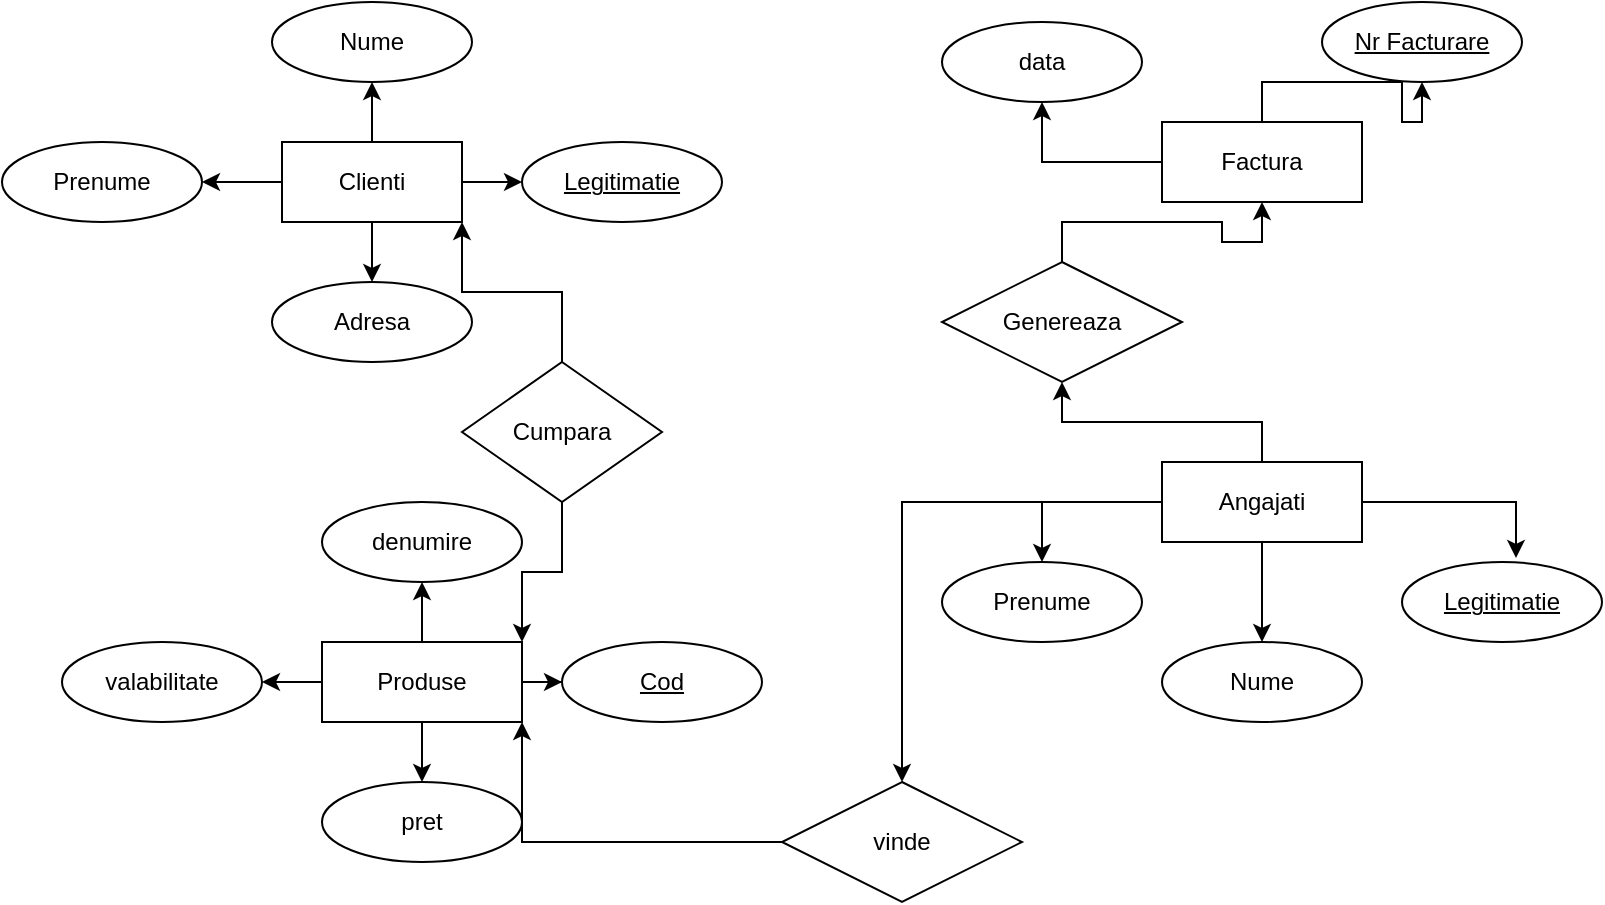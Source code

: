 <mxfile version="15.5.2" type="github">
  <diagram id="HjlKVbO1BZj7qX2o3LPB" name="Page-1">
    <mxGraphModel dx="2272" dy="794" grid="1" gridSize="10" guides="1" tooltips="1" connect="1" arrows="1" fold="1" page="1" pageScale="1" pageWidth="850" pageHeight="1100" math="0" shadow="0">
      <root>
        <mxCell id="0" />
        <mxCell id="1" parent="0" />
        <mxCell id="EPclqE42jFdDwtea3XzM-8" value="" style="edgeStyle=orthogonalEdgeStyle;rounded=0;orthogonalLoop=1;jettySize=auto;html=1;" edge="1" parent="1" source="EPclqE42jFdDwtea3XzM-2">
          <mxGeometry relative="1" as="geometry">
            <mxPoint x="250" y="150" as="targetPoint" />
          </mxGeometry>
        </mxCell>
        <mxCell id="EPclqE42jFdDwtea3XzM-30" value="" style="edgeStyle=orthogonalEdgeStyle;rounded=0;orthogonalLoop=1;jettySize=auto;html=1;" edge="1" parent="1" source="EPclqE42jFdDwtea3XzM-2" target="EPclqE42jFdDwtea3XzM-15">
          <mxGeometry relative="1" as="geometry" />
        </mxCell>
        <mxCell id="EPclqE42jFdDwtea3XzM-31" value="" style="edgeStyle=orthogonalEdgeStyle;rounded=0;orthogonalLoop=1;jettySize=auto;html=1;" edge="1" parent="1" source="EPclqE42jFdDwtea3XzM-2" target="EPclqE42jFdDwtea3XzM-11">
          <mxGeometry relative="1" as="geometry" />
        </mxCell>
        <mxCell id="EPclqE42jFdDwtea3XzM-32" value="" style="edgeStyle=orthogonalEdgeStyle;rounded=0;orthogonalLoop=1;jettySize=auto;html=1;" edge="1" parent="1" source="EPclqE42jFdDwtea3XzM-2" target="EPclqE42jFdDwtea3XzM-12">
          <mxGeometry relative="1" as="geometry" />
        </mxCell>
        <mxCell id="EPclqE42jFdDwtea3XzM-2" value="Clienti" style="whiteSpace=wrap;html=1;align=center;" vertex="1" parent="1">
          <mxGeometry x="130" y="130" width="90" height="40" as="geometry" />
        </mxCell>
        <mxCell id="EPclqE42jFdDwtea3XzM-11" value="Prenume" style="ellipse;whiteSpace=wrap;html=1;align=center;" vertex="1" parent="1">
          <mxGeometry x="-10" y="130" width="100" height="40" as="geometry" />
        </mxCell>
        <mxCell id="EPclqE42jFdDwtea3XzM-12" value="Nume" style="ellipse;whiteSpace=wrap;html=1;align=center;" vertex="1" parent="1">
          <mxGeometry x="125" y="60" width="100" height="40" as="geometry" />
        </mxCell>
        <mxCell id="EPclqE42jFdDwtea3XzM-15" value="Adresa" style="ellipse;whiteSpace=wrap;html=1;align=center;" vertex="1" parent="1">
          <mxGeometry x="125" y="200" width="100" height="40" as="geometry" />
        </mxCell>
        <mxCell id="EPclqE42jFdDwtea3XzM-22" value="" style="edgeStyle=orthogonalEdgeStyle;rounded=0;orthogonalLoop=1;jettySize=auto;html=1;" edge="1" parent="1" source="EPclqE42jFdDwtea3XzM-20" target="EPclqE42jFdDwtea3XzM-21">
          <mxGeometry relative="1" as="geometry" />
        </mxCell>
        <mxCell id="EPclqE42jFdDwtea3XzM-26" value="" style="edgeStyle=orthogonalEdgeStyle;rounded=0;orthogonalLoop=1;jettySize=auto;html=1;" edge="1" parent="1" source="EPclqE42jFdDwtea3XzM-20" target="EPclqE42jFdDwtea3XzM-23">
          <mxGeometry relative="1" as="geometry" />
        </mxCell>
        <mxCell id="EPclqE42jFdDwtea3XzM-27" value="" style="edgeStyle=orthogonalEdgeStyle;rounded=0;orthogonalLoop=1;jettySize=auto;html=1;" edge="1" parent="1" source="EPclqE42jFdDwtea3XzM-20" target="EPclqE42jFdDwtea3XzM-24">
          <mxGeometry relative="1" as="geometry" />
        </mxCell>
        <mxCell id="EPclqE42jFdDwtea3XzM-28" value="" style="edgeStyle=orthogonalEdgeStyle;rounded=0;orthogonalLoop=1;jettySize=auto;html=1;" edge="1" parent="1" source="EPclqE42jFdDwtea3XzM-20" target="EPclqE42jFdDwtea3XzM-25">
          <mxGeometry relative="1" as="geometry" />
        </mxCell>
        <mxCell id="EPclqE42jFdDwtea3XzM-20" value="Produse" style="whiteSpace=wrap;html=1;align=center;" vertex="1" parent="1">
          <mxGeometry x="150" y="380" width="100" height="40" as="geometry" />
        </mxCell>
        <mxCell id="EPclqE42jFdDwtea3XzM-21" value="Cod" style="ellipse;whiteSpace=wrap;html=1;align=center;fontStyle=4;" vertex="1" parent="1">
          <mxGeometry x="270" y="380" width="100" height="40" as="geometry" />
        </mxCell>
        <mxCell id="EPclqE42jFdDwtea3XzM-23" value="valabilitate" style="ellipse;whiteSpace=wrap;html=1;align=center;" vertex="1" parent="1">
          <mxGeometry x="20" y="380" width="100" height="40" as="geometry" />
        </mxCell>
        <mxCell id="EPclqE42jFdDwtea3XzM-24" value="pret" style="ellipse;whiteSpace=wrap;html=1;align=center;" vertex="1" parent="1">
          <mxGeometry x="150" y="450" width="100" height="40" as="geometry" />
        </mxCell>
        <mxCell id="EPclqE42jFdDwtea3XzM-25" value="denumire" style="ellipse;whiteSpace=wrap;html=1;align=center;" vertex="1" parent="1">
          <mxGeometry x="150" y="310" width="100" height="40" as="geometry" />
        </mxCell>
        <mxCell id="EPclqE42jFdDwtea3XzM-29" value="Legitimatie" style="ellipse;whiteSpace=wrap;html=1;align=center;fontStyle=4;" vertex="1" parent="1">
          <mxGeometry x="250" y="130" width="100" height="40" as="geometry" />
        </mxCell>
        <mxCell id="EPclqE42jFdDwtea3XzM-34" style="edgeStyle=orthogonalEdgeStyle;rounded=0;orthogonalLoop=1;jettySize=auto;html=1;entryX=1;entryY=1;entryDx=0;entryDy=0;" edge="1" parent="1" source="EPclqE42jFdDwtea3XzM-33" target="EPclqE42jFdDwtea3XzM-2">
          <mxGeometry relative="1" as="geometry" />
        </mxCell>
        <mxCell id="EPclqE42jFdDwtea3XzM-35" style="edgeStyle=orthogonalEdgeStyle;rounded=0;orthogonalLoop=1;jettySize=auto;html=1;entryX=1;entryY=0;entryDx=0;entryDy=0;" edge="1" parent="1" source="EPclqE42jFdDwtea3XzM-33" target="EPclqE42jFdDwtea3XzM-20">
          <mxGeometry relative="1" as="geometry" />
        </mxCell>
        <mxCell id="EPclqE42jFdDwtea3XzM-33" value="Cumpara" style="shape=rhombus;perimeter=rhombusPerimeter;whiteSpace=wrap;html=1;align=center;" vertex="1" parent="1">
          <mxGeometry x="220" y="240" width="100" height="70" as="geometry" />
        </mxCell>
        <mxCell id="EPclqE42jFdDwtea3XzM-38" value="" style="edgeStyle=orthogonalEdgeStyle;rounded=0;orthogonalLoop=1;jettySize=auto;html=1;" edge="1" parent="1" source="EPclqE42jFdDwtea3XzM-36" target="EPclqE42jFdDwtea3XzM-37">
          <mxGeometry relative="1" as="geometry" />
        </mxCell>
        <mxCell id="EPclqE42jFdDwtea3XzM-43" style="edgeStyle=orthogonalEdgeStyle;rounded=0;orthogonalLoop=1;jettySize=auto;html=1;exitX=0;exitY=0.5;exitDx=0;exitDy=0;entryX=0.5;entryY=1;entryDx=0;entryDy=0;" edge="1" parent="1" source="EPclqE42jFdDwtea3XzM-36" target="EPclqE42jFdDwtea3XzM-39">
          <mxGeometry relative="1" as="geometry" />
        </mxCell>
        <mxCell id="EPclqE42jFdDwtea3XzM-36" value="Factura" style="whiteSpace=wrap;html=1;align=center;" vertex="1" parent="1">
          <mxGeometry x="570" y="120" width="100" height="40" as="geometry" />
        </mxCell>
        <mxCell id="EPclqE42jFdDwtea3XzM-37" value="Nr Facturare" style="ellipse;whiteSpace=wrap;html=1;align=center;fontStyle=4;" vertex="1" parent="1">
          <mxGeometry x="650" y="60" width="100" height="40" as="geometry" />
        </mxCell>
        <mxCell id="EPclqE42jFdDwtea3XzM-39" value="data" style="ellipse;whiteSpace=wrap;html=1;align=center;" vertex="1" parent="1">
          <mxGeometry x="460" y="70" width="100" height="40" as="geometry" />
        </mxCell>
        <mxCell id="EPclqE42jFdDwtea3XzM-46" style="edgeStyle=orthogonalEdgeStyle;rounded=0;orthogonalLoop=1;jettySize=auto;html=1;entryX=0.5;entryY=1;entryDx=0;entryDy=0;" edge="1" parent="1" source="EPclqE42jFdDwtea3XzM-44" target="EPclqE42jFdDwtea3XzM-45">
          <mxGeometry relative="1" as="geometry" />
        </mxCell>
        <mxCell id="EPclqE42jFdDwtea3XzM-51" style="edgeStyle=orthogonalEdgeStyle;rounded=0;orthogonalLoop=1;jettySize=auto;html=1;" edge="1" parent="1" source="EPclqE42jFdDwtea3XzM-44" target="EPclqE42jFdDwtea3XzM-50">
          <mxGeometry relative="1" as="geometry" />
        </mxCell>
        <mxCell id="EPclqE42jFdDwtea3XzM-52" style="edgeStyle=orthogonalEdgeStyle;rounded=0;orthogonalLoop=1;jettySize=auto;html=1;entryX=0.5;entryY=0;entryDx=0;entryDy=0;" edge="1" parent="1" source="EPclqE42jFdDwtea3XzM-44" target="EPclqE42jFdDwtea3XzM-49">
          <mxGeometry relative="1" as="geometry" />
        </mxCell>
        <mxCell id="EPclqE42jFdDwtea3XzM-53" style="edgeStyle=orthogonalEdgeStyle;rounded=0;orthogonalLoop=1;jettySize=auto;html=1;entryX=0.57;entryY=-0.05;entryDx=0;entryDy=0;entryPerimeter=0;" edge="1" parent="1" source="EPclqE42jFdDwtea3XzM-44" target="EPclqE42jFdDwtea3XzM-48">
          <mxGeometry relative="1" as="geometry" />
        </mxCell>
        <mxCell id="EPclqE42jFdDwtea3XzM-60" style="edgeStyle=orthogonalEdgeStyle;rounded=0;orthogonalLoop=1;jettySize=auto;html=1;" edge="1" parent="1" source="EPclqE42jFdDwtea3XzM-44" target="EPclqE42jFdDwtea3XzM-59">
          <mxGeometry relative="1" as="geometry" />
        </mxCell>
        <mxCell id="EPclqE42jFdDwtea3XzM-44" value="Angajati" style="whiteSpace=wrap;html=1;align=center;" vertex="1" parent="1">
          <mxGeometry x="570" y="290" width="100" height="40" as="geometry" />
        </mxCell>
        <mxCell id="EPclqE42jFdDwtea3XzM-47" style="edgeStyle=orthogonalEdgeStyle;rounded=0;orthogonalLoop=1;jettySize=auto;html=1;entryX=0.5;entryY=1;entryDx=0;entryDy=0;" edge="1" parent="1" source="EPclqE42jFdDwtea3XzM-45" target="EPclqE42jFdDwtea3XzM-36">
          <mxGeometry relative="1" as="geometry" />
        </mxCell>
        <mxCell id="EPclqE42jFdDwtea3XzM-45" value="Genereaza" style="shape=rhombus;perimeter=rhombusPerimeter;whiteSpace=wrap;html=1;align=center;" vertex="1" parent="1">
          <mxGeometry x="460" y="190" width="120" height="60" as="geometry" />
        </mxCell>
        <mxCell id="EPclqE42jFdDwtea3XzM-48" value="Legitimatie" style="ellipse;whiteSpace=wrap;html=1;align=center;fontStyle=4;" vertex="1" parent="1">
          <mxGeometry x="690" y="340" width="100" height="40" as="geometry" />
        </mxCell>
        <mxCell id="EPclqE42jFdDwtea3XzM-49" value="Nume" style="ellipse;whiteSpace=wrap;html=1;align=center;" vertex="1" parent="1">
          <mxGeometry x="570" y="380" width="100" height="40" as="geometry" />
        </mxCell>
        <mxCell id="EPclqE42jFdDwtea3XzM-50" value="Prenume" style="ellipse;whiteSpace=wrap;html=1;align=center;" vertex="1" parent="1">
          <mxGeometry x="460" y="340" width="100" height="40" as="geometry" />
        </mxCell>
        <mxCell id="EPclqE42jFdDwtea3XzM-61" style="edgeStyle=orthogonalEdgeStyle;rounded=0;orthogonalLoop=1;jettySize=auto;html=1;entryX=1;entryY=1;entryDx=0;entryDy=0;" edge="1" parent="1" source="EPclqE42jFdDwtea3XzM-59" target="EPclqE42jFdDwtea3XzM-20">
          <mxGeometry relative="1" as="geometry" />
        </mxCell>
        <mxCell id="EPclqE42jFdDwtea3XzM-59" value="vinde" style="shape=rhombus;perimeter=rhombusPerimeter;whiteSpace=wrap;html=1;align=center;" vertex="1" parent="1">
          <mxGeometry x="380" y="450" width="120" height="60" as="geometry" />
        </mxCell>
      </root>
    </mxGraphModel>
  </diagram>
</mxfile>

